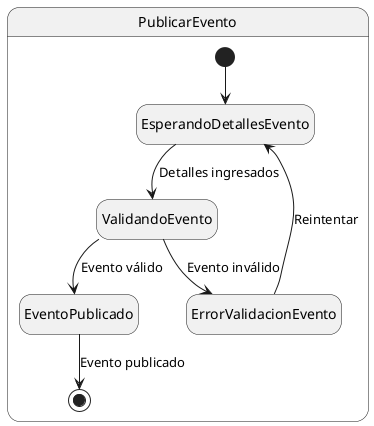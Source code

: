 @startuml Publicar evento uc3

hide empty description

state PublicarEvento{
    [*] --> EsperandoDetallesEvento
    EsperandoDetallesEvento --> ValidandoEvento : Detalles ingresados
    ValidandoEvento --> EventoPublicado : Evento válido
    ValidandoEvento --> ErrorValidacionEvento : Evento inválido
    ErrorValidacionEvento --> EsperandoDetallesEvento : Reintentar
    EventoPublicado --> [*] : Evento publicado
}

@enduml
